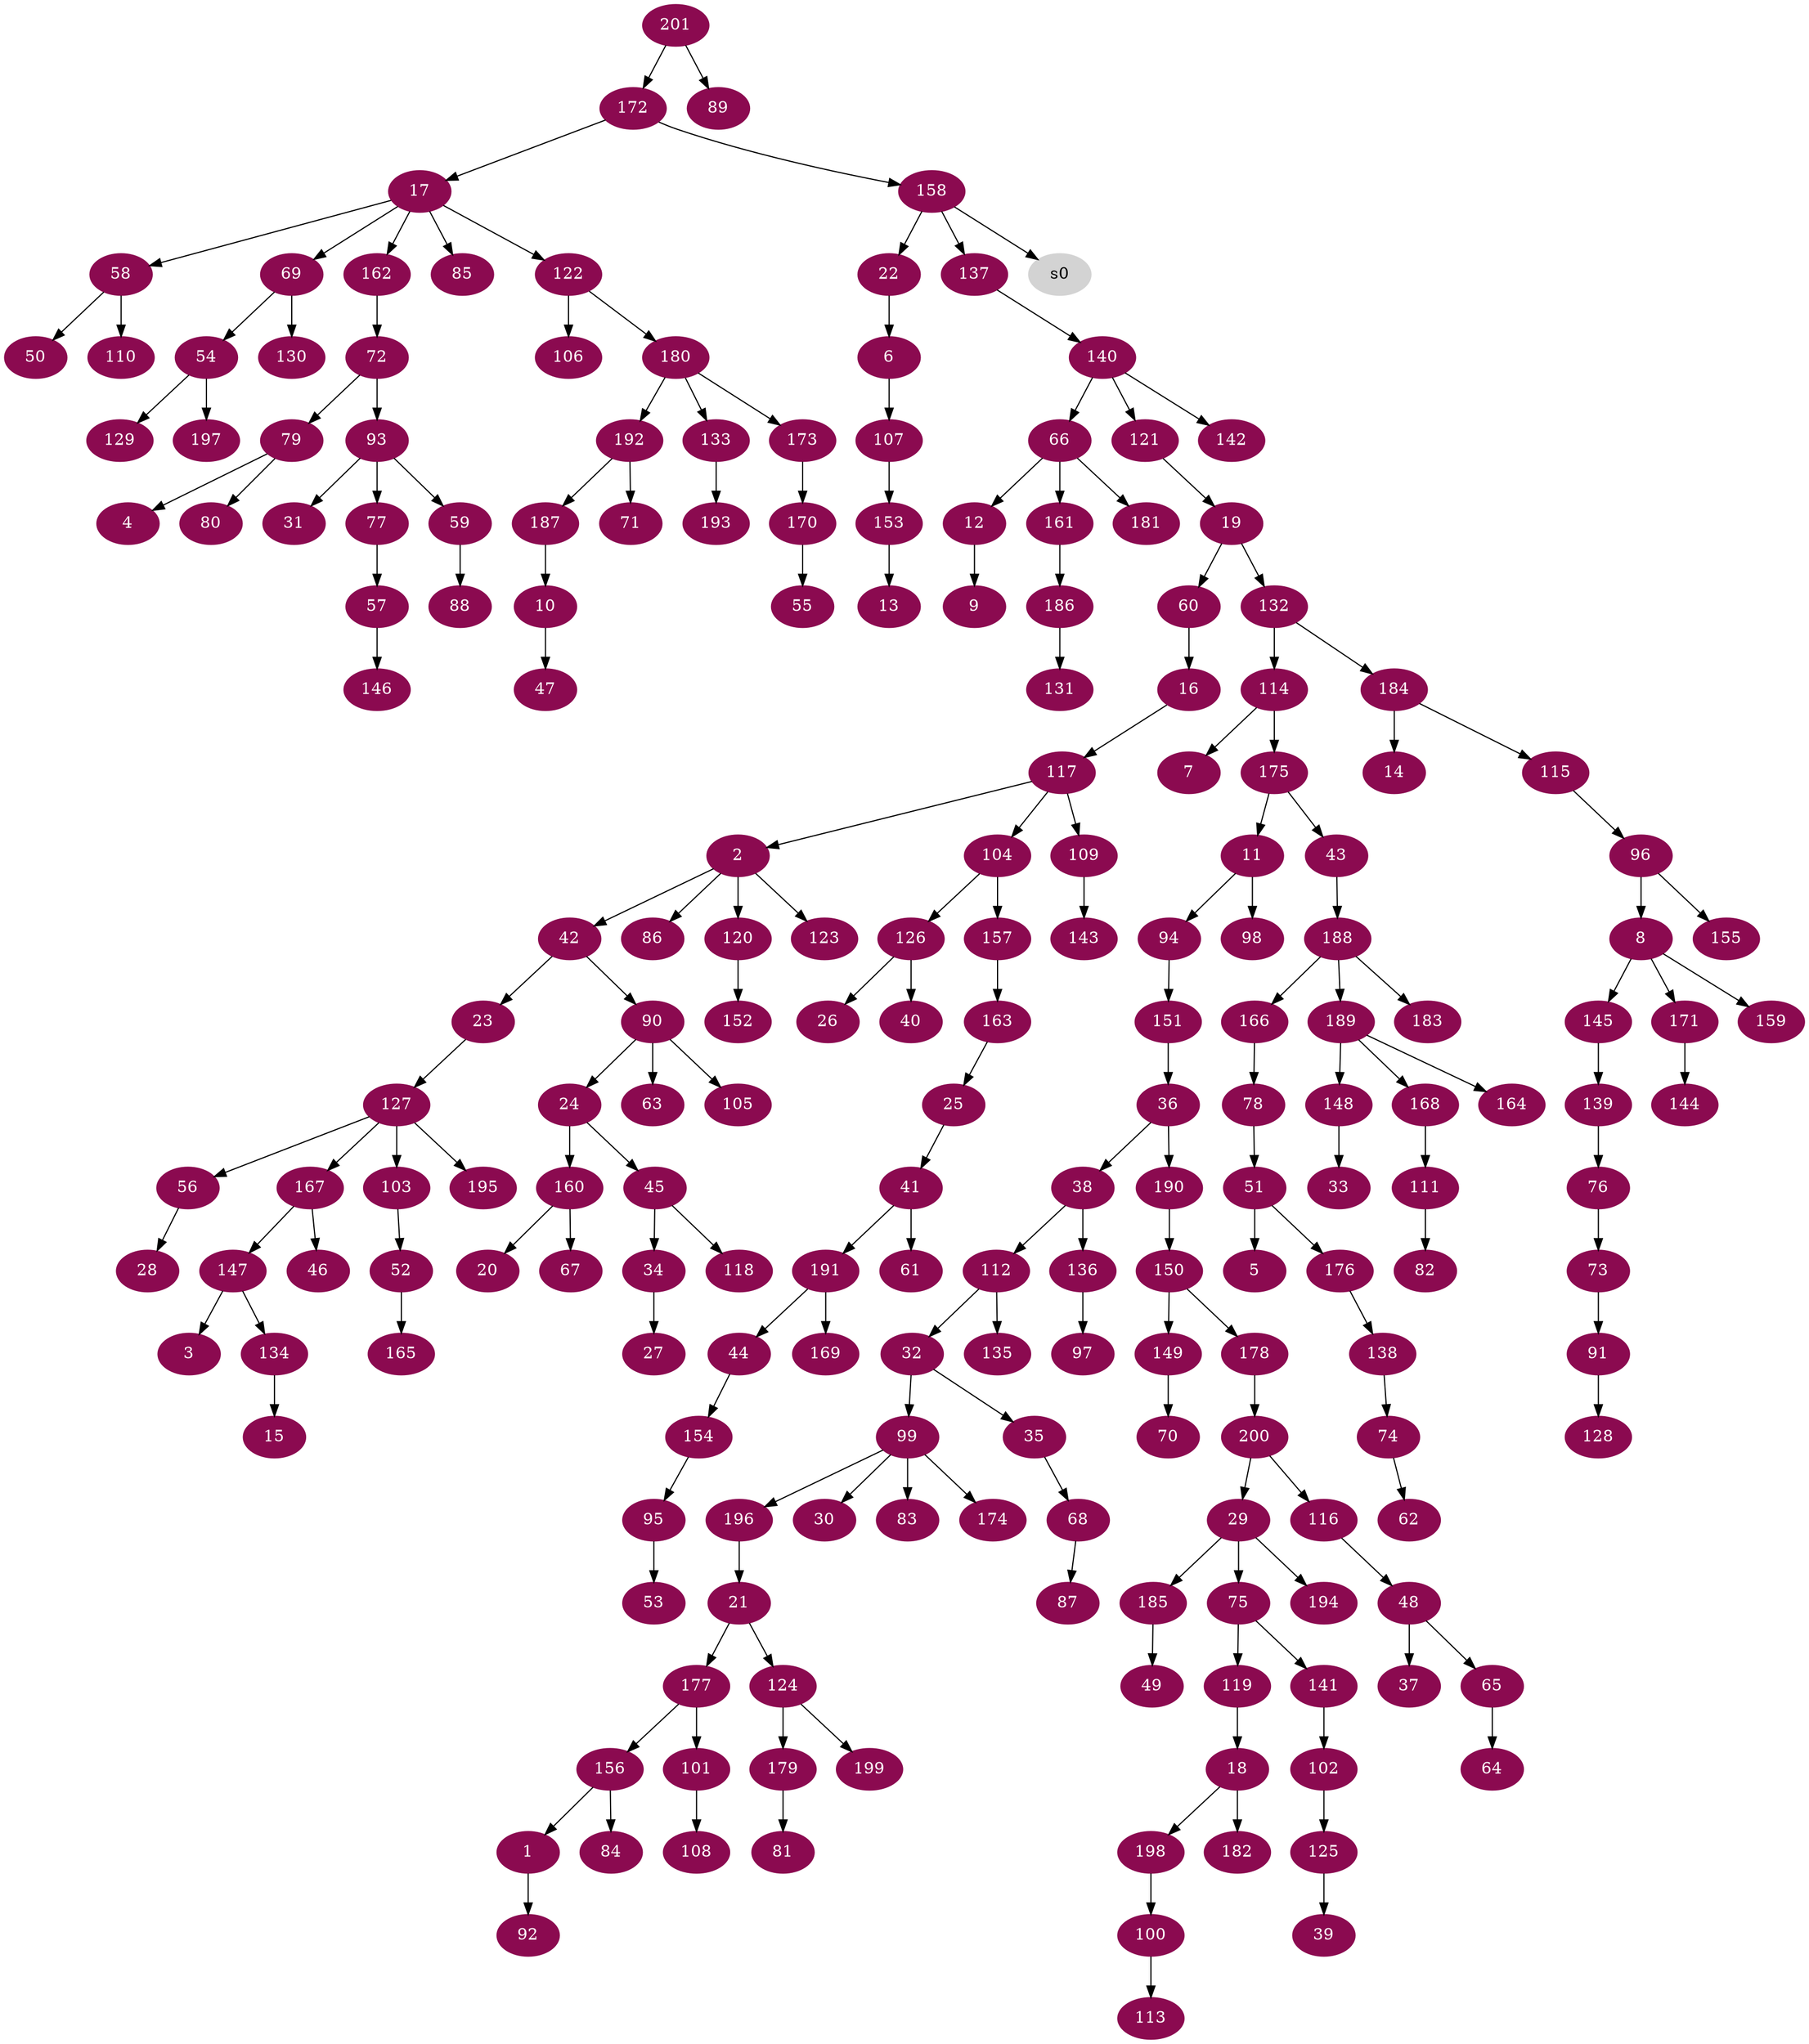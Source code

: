 digraph G {
node [color=deeppink4, style=filled, fontcolor=white];
156 -> 1;
117 -> 2;
147 -> 3;
79 -> 4;
51 -> 5;
22 -> 6;
114 -> 7;
96 -> 8;
12 -> 9;
187 -> 10;
175 -> 11;
66 -> 12;
153 -> 13;
184 -> 14;
134 -> 15;
60 -> 16;
172 -> 17;
119 -> 18;
121 -> 19;
160 -> 20;
196 -> 21;
158 -> 22;
42 -> 23;
90 -> 24;
163 -> 25;
126 -> 26;
34 -> 27;
56 -> 28;
200 -> 29;
99 -> 30;
93 -> 31;
112 -> 32;
148 -> 33;
45 -> 34;
32 -> 35;
151 -> 36;
48 -> 37;
36 -> 38;
125 -> 39;
126 -> 40;
25 -> 41;
2 -> 42;
175 -> 43;
191 -> 44;
24 -> 45;
167 -> 46;
10 -> 47;
116 -> 48;
185 -> 49;
58 -> 50;
78 -> 51;
103 -> 52;
95 -> 53;
69 -> 54;
170 -> 55;
127 -> 56;
77 -> 57;
17 -> 58;
93 -> 59;
19 -> 60;
41 -> 61;
74 -> 62;
90 -> 63;
65 -> 64;
48 -> 65;
140 -> 66;
160 -> 67;
35 -> 68;
17 -> 69;
149 -> 70;
192 -> 71;
162 -> 72;
76 -> 73;
138 -> 74;
29 -> 75;
139 -> 76;
93 -> 77;
166 -> 78;
72 -> 79;
79 -> 80;
179 -> 81;
111 -> 82;
99 -> 83;
156 -> 84;
17 -> 85;
2 -> 86;
68 -> 87;
59 -> 88;
201 -> 89;
42 -> 90;
73 -> 91;
1 -> 92;
72 -> 93;
11 -> 94;
154 -> 95;
115 -> 96;
136 -> 97;
11 -> 98;
32 -> 99;
198 -> 100;
177 -> 101;
141 -> 102;
127 -> 103;
117 -> 104;
90 -> 105;
122 -> 106;
6 -> 107;
101 -> 108;
117 -> 109;
58 -> 110;
168 -> 111;
38 -> 112;
100 -> 113;
132 -> 114;
184 -> 115;
200 -> 116;
16 -> 117;
45 -> 118;
75 -> 119;
2 -> 120;
140 -> 121;
17 -> 122;
2 -> 123;
21 -> 124;
102 -> 125;
104 -> 126;
23 -> 127;
91 -> 128;
54 -> 129;
69 -> 130;
186 -> 131;
19 -> 132;
180 -> 133;
147 -> 134;
112 -> 135;
38 -> 136;
158 -> 137;
176 -> 138;
145 -> 139;
137 -> 140;
75 -> 141;
140 -> 142;
109 -> 143;
171 -> 144;
8 -> 145;
57 -> 146;
167 -> 147;
189 -> 148;
150 -> 149;
190 -> 150;
94 -> 151;
120 -> 152;
107 -> 153;
44 -> 154;
96 -> 155;
177 -> 156;
104 -> 157;
172 -> 158;
8 -> 159;
24 -> 160;
66 -> 161;
17 -> 162;
157 -> 163;
189 -> 164;
52 -> 165;
188 -> 166;
127 -> 167;
189 -> 168;
191 -> 169;
173 -> 170;
8 -> 171;
201 -> 172;
180 -> 173;
99 -> 174;
114 -> 175;
51 -> 176;
21 -> 177;
150 -> 178;
124 -> 179;
122 -> 180;
66 -> 181;
18 -> 182;
188 -> 183;
132 -> 184;
29 -> 185;
161 -> 186;
192 -> 187;
43 -> 188;
188 -> 189;
36 -> 190;
41 -> 191;
180 -> 192;
133 -> 193;
29 -> 194;
127 -> 195;
99 -> 196;
54 -> 197;
18 -> 198;
124 -> 199;
178 -> 200;
node [color=lightgrey, style=filled, fontcolor=black];
158 -> s0;
}
